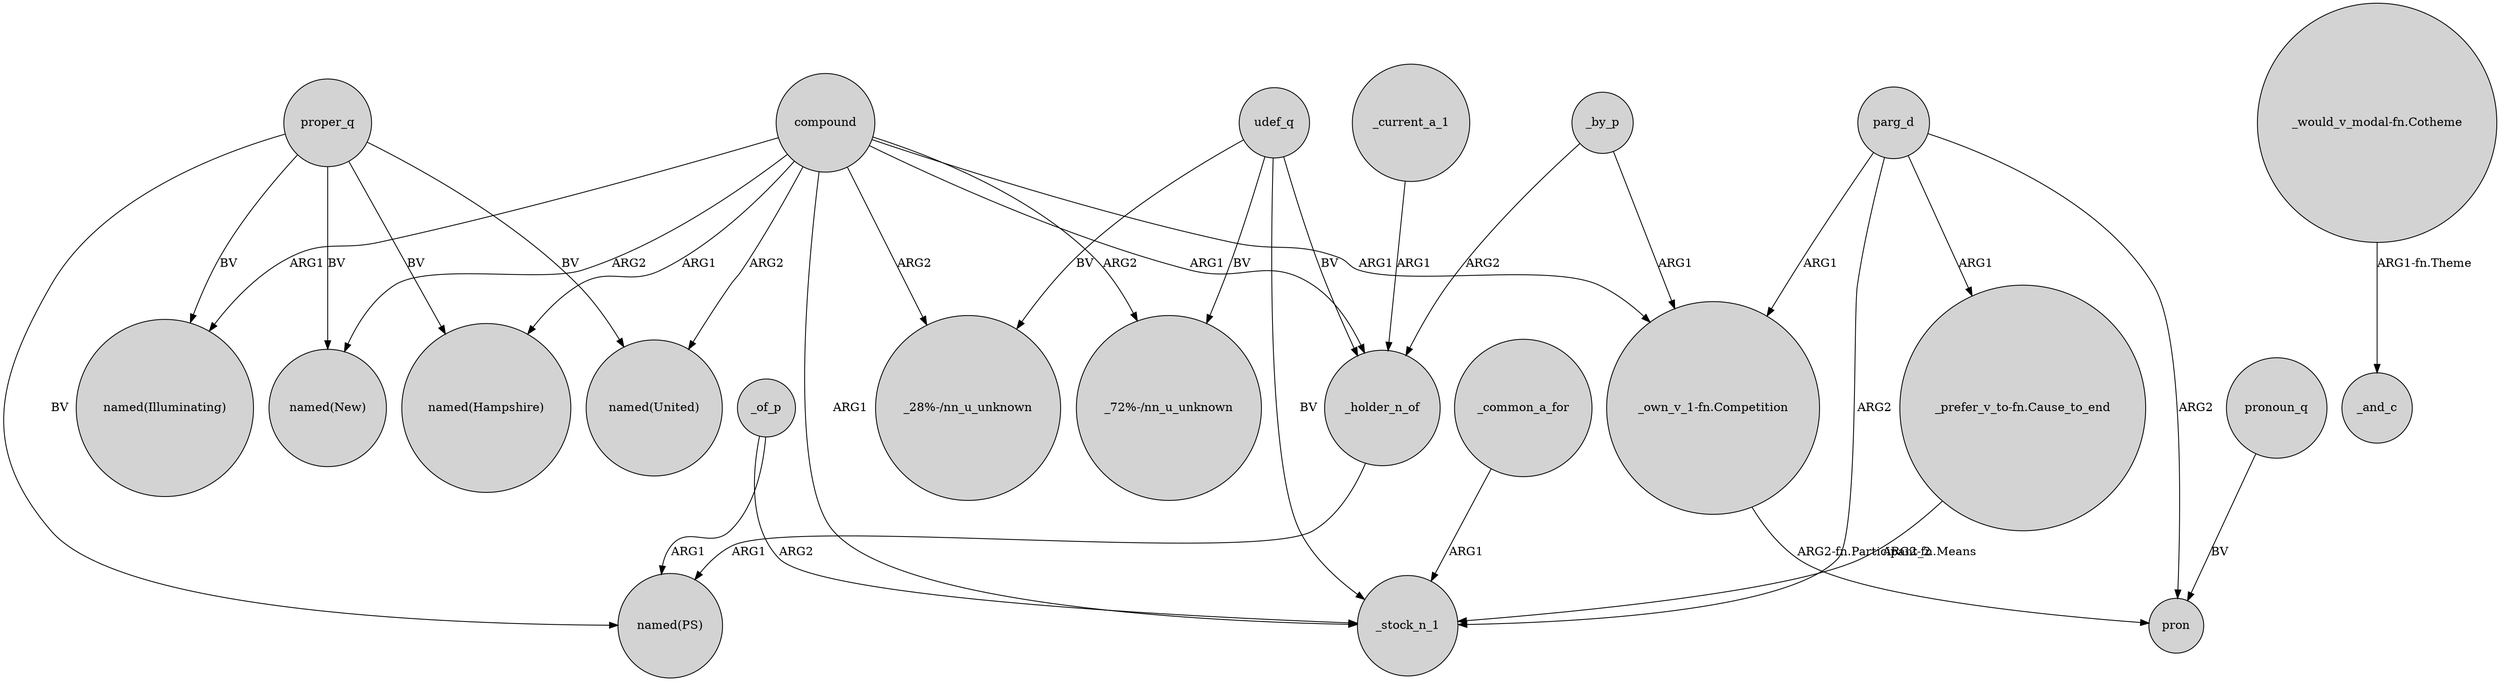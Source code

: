 digraph {
	node [shape=circle style=filled]
	compound -> _holder_n_of [label=ARG1]
	compound -> "named(Illuminating)" [label=ARG1]
	_common_a_for -> _stock_n_1 [label=ARG1]
	parg_d -> "_own_v_1-fn.Competition" [label=ARG1]
	compound -> "named(United)" [label=ARG2]
	compound -> "named(New)" [label=ARG2]
	proper_q -> "named(New)" [label=BV]
	parg_d -> pron [label=ARG2]
	compound -> "_28%-/nn_u_unknown" [label=ARG2]
	proper_q -> "named(Illuminating)" [label=BV]
	proper_q -> "named(Hampshire)" [label=BV]
	_current_a_1 -> _holder_n_of [label=ARG1]
	compound -> _stock_n_1 [label=ARG1]
	pronoun_q -> pron [label=BV]
	"_prefer_v_to-fn.Cause_to_end" -> _stock_n_1 [label="ARG2-fn.Means"]
	udef_q -> "_72%-/nn_u_unknown" [label=BV]
	udef_q -> _stock_n_1 [label=BV]
	"_would_v_modal-fn.Cotheme" -> _and_c [label="ARG1-fn.Theme"]
	compound -> "named(Hampshire)" [label=ARG1]
	udef_q -> _holder_n_of [label=BV]
	udef_q -> "_28%-/nn_u_unknown" [label=BV]
	compound -> "_own_v_1-fn.Competition" [label=ARG1]
	proper_q -> "named(United)" [label=BV]
	parg_d -> "_prefer_v_to-fn.Cause_to_end" [label=ARG1]
	_by_p -> _holder_n_of [label=ARG2]
	_of_p -> _stock_n_1 [label=ARG2]
	_by_p -> "_own_v_1-fn.Competition" [label=ARG1]
	"_own_v_1-fn.Competition" -> pron [label="ARG2-fn.Participant_2"]
	compound -> "_72%-/nn_u_unknown" [label=ARG2]
	proper_q -> "named(PS)" [label=BV]
	_holder_n_of -> "named(PS)" [label=ARG1]
	parg_d -> _stock_n_1 [label=ARG2]
	_of_p -> "named(PS)" [label=ARG1]
}
